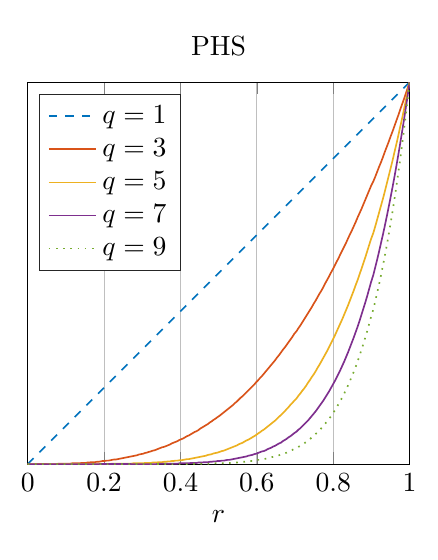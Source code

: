 % This file was created by matlab2tikz.
%
%The latest updates can be retrieved from
%  http://www.mathworks.com/matlabcentral/fileexchange/22022-matlab2tikz-matlab2tikz
%where you can also make suggestions and rate matlab2tikz.
%
\rmfamily
\definecolor{mycolor1}{rgb}{0.0,0.447,0.741}%
\definecolor{mycolor2}{rgb}{0.85,0.325,0.098}%
\definecolor{mycolor3}{rgb}{0.929,0.694,0.125}%
\definecolor{mycolor4}{rgb}{0.494,0.184,0.556}%
\definecolor{mycolor5}{rgb}{0.466,0.674,0.188}%
\definecolor{mycolor6}{rgb}{0.301,0.745,0.933}%
%
\begin{tikzpicture}[trim axis left, trim axis right, baseline]

  \begin{axis}[
  grid=major,
  %tick label style = {font=\sansmath\sffamily},
  width=0.4\textwidth,
  height=0.4\textwidth,
  at={(0\textwidth,0\textwidth)},
  scale only axis,
  unbounded coords=jump,
  xmin=0,
  xmax=1,
  ymin=0,
  ymax=1,
  xlabel={$r$},
  ytick=\empty,
  % ylabel={$\phi(r)$},
  axis background/.style={fill=white},
  %title style={font=\bfseries},
  title={PHS},
  legend pos=north west,
  legend style={legend cell align=left,align=left,draw=white!15!black}
  ]
\addplot [color=mycolor1, style=dashed,semithick]
  table[row sep=crcr]{%
0 0\\
0.005  0.005\\
0.01  0.01\\
0.015  0.015\\
0.02  0.02\\
0.025  0.025\\
0.03  0.03\\
0.035  0.035\\
0.04  0.04\\
0.045  0.045\\
0.05 0.05\\
0.055  0.055\\
0.06  0.06\\
0.065  0.065\\
0.07  0.07\\
0.075  0.075\\
0.08  0.08\\
0.085 0.085\\
0.09  0.09\\
0.095  0.095\\
0.101 0.101\\
0.106 0.106\\
0.111 0.111\\
0.116 0.116\\
0.121 0.121\\
0.126 0.126\\
0.131 0.131\\
0.136 0.136\\
0.141  0.141\\
0.146  0.146\\
0.151 0.151\\
0.156 0.156\\
0.161 0.161\\
0.166 0.166\\
0.171 0.171\\
0.176 0.176\\
0.181 0.181\\
0.186 0.186\\
0.191 0.191\\
0.196 0.196\\
0.201 0.201\\
0.206 0.206\\
0.211  0.211\\
0.216  0.216\\
0.221 0.221\\
0.226 0.226\\
0.231 0.231\\
0.236 0.236\\
0.241 0.241\\
0.246 0.246\\
0.251 0.251\\
0.256 0.256\\
0.261 0.261\\
0.266 0.266\\
0.271 0.271\\
0.276 0.276\\
0.281 0.281\\
0.286  0.286\\
0.291 0.291\\
0.296 0.296\\
0.302 0.302\\
0.307 0.307\\
0.312 0.312\\
0.317 0.317\\
0.322 0.322\\
0.327 0.327\\
0.332 0.332\\
0.337 0.337\\
0.342 0.342\\
0.347 0.347\\
0.352 0.352\\
0.357  0.357\\
0.362 0.362\\
0.367 0.367\\
0.372 0.372\\
0.377 0.377\\
0.382 0.382\\
0.387 0.387\\
0.392 0.392\\
0.397 0.397\\
0.402 0.402\\
0.407 0.407\\
0.412 0.412\\
0.417 0.417\\
0.422 0.422\\
0.427  0.427\\
0.432 0.432\\
0.437 0.437\\
0.442 0.442\\
0.447 0.447\\
0.452 0.452\\
0.457 0.457\\
0.462 0.462\\
0.467 0.467\\
0.472 0.472\\
0.477 0.477\\
0.482 0.482\\
0.487 0.487\\
0.492 0.492\\
0.497  0.497\\
0.503  0.503\\
0.508 0.508\\
0.513 0.513\\
0.518 0.518\\
0.523 0.523\\
0.528 0.528\\
0.533 0.533\\
0.538 0.538\\
0.543 0.543\\
0.548 0.548\\
0.553 0.553\\
0.558 0.558\\
0.563 0.563\\
0.568 0.568\\
0.573  0.573\\
0.578 0.578\\
0.583 0.583\\
0.588 0.588\\
0.593 0.593\\
0.598 0.598\\
0.603 0.603\\
0.608 0.608\\
0.613 0.613\\
0.618 0.618\\
0.623 0.623\\
0.628 0.628\\
0.633 0.633\\
0.638 0.638\\
0.643  0.643\\
0.648 0.648\\
0.653 0.653\\
0.658 0.658\\
0.663 0.663\\
0.668 0.668\\
0.673 0.673\\
0.678 0.678\\
0.683 0.683\\
0.688 0.688\\
0.693 0.693\\
0.698 0.698\\
0.704 0.704\\
0.709 0.709\\
0.714  0.714\\
0.719 0.719\\
0.724 0.724\\
0.729 0.729\\
0.734 0.734\\
0.739 0.739\\
0.744 0.744\\
0.749 0.749\\
0.754 0.754\\
0.759 0.759\\
0.764 0.764\\
0.769 0.769\\
0.774 0.774\\
0.779 0.779\\
0.784  0.784\\
0.789  0.789\\
0.794 0.794\\
0.799 0.799\\
0.804 0.804\\
0.809 0.809\\
0.814 0.814\\
0.819 0.819\\
0.824 0.824\\
0.829 0.829\\
0.834 0.834\\
0.839 0.839\\
0.844 0.844\\
0.849 0.849\\
0.854  0.854\\
0.859  0.859\\
0.864 0.864\\
0.869 0.869\\
0.874 0.874\\
0.879 0.879\\
0.884 0.884\\
0.889 0.889\\
0.894 0.894\\
0.899 0.899\\
0.905 0.905\\
0.91 0.91\\
0.915 0.915\\
0.92 0.92\\
0.925 0.925\\
0.93  0.93\\
0.935 0.935\\
0.94 0.94\\
0.945 0.945\\
0.95 0.95\\
0.955 0.955\\
0.96 0.96\\
0.965 0.965\\
0.97 0.97\\
0.975 0.975\\
0.98 0.98\\
0.985 0.985\\
0.99 0.99\\
0.995 0.995\\
1 1\\
};
\addlegendentry{$q=1$}

\addplot [color=mycolor2, style=semithick]
  table[row sep=crcr]{%
0 0\\
0.005  1.269e-07\\
0.01  1.015e-06\\
0.015  3.426e-06\\
0.02  8.121e-06\\
0.025  1.586e-05\\
0.03  2.741e-05\\
0.035  4.352e-05\\
0.04  6.497e-05\\
0.045  9.251e-05\\
0.05 0.0\\
0.055  0.0\\
0.06  0.0\\
0.065  0.0\\
0.07  0.0\\
0.075  0.0\\
0.08  0.001\\
0.085 0.001\\
0.09  0.001\\
0.095  0.001\\
0.101 0.001\\
0.106 0.001\\
0.111 0.001\\
0.116 0.002\\
0.121 0.002\\
0.126 0.002\\
0.131 0.002\\
0.136 0.002\\
0.141  0.003\\
0.146  0.003\\
0.151 0.003\\
0.156 0.004\\
0.161 0.004\\
0.166 0.005\\
0.171 0.005\\
0.176 0.005\\
0.181 0.006\\
0.186 0.006\\
0.191 0.007\\
0.196 0.008\\
0.201 0.008\\
0.206 0.009\\
0.211  0.009\\
0.216  0.01\\
0.221 0.011\\
0.226 0.012\\
0.231 0.012\\
0.236 0.013\\
0.241 0.014\\
0.246 0.015\\
0.251 0.016\\
0.256 0.017\\
0.261 0.018\\
0.266 0.019\\
0.271 0.02\\
0.276 0.021\\
0.281 0.022\\
0.286  0.023\\
0.291 0.025\\
0.296 0.026\\
0.302 0.027\\
0.307 0.029\\
0.312 0.03\\
0.317 0.032\\
0.322 0.033\\
0.327 0.035\\
0.332 0.036\\
0.337 0.038\\
0.342 0.04\\
0.347 0.042\\
0.352 0.044\\
0.357  0.045\\
0.362 0.047\\
0.367 0.049\\
0.372 0.051\\
0.377 0.054\\
0.382 0.056\\
0.387 0.058\\
0.392 0.06\\
0.397 0.063\\
0.402 0.065\\
0.407 0.067\\
0.412 0.07\\
0.417 0.073\\
0.422 0.075\\
0.427  0.078\\
0.432 0.081\\
0.437 0.084\\
0.442 0.086\\
0.447 0.089\\
0.452 0.093\\
0.457 0.096\\
0.462 0.099\\
0.467 0.102\\
0.472 0.105\\
0.477 0.109\\
0.482 0.112\\
0.487 0.116\\
0.492 0.119\\
0.497  0.123\\
0.503  0.127\\
0.508 0.131\\
0.513 0.135\\
0.518 0.139\\
0.523 0.143\\
0.528 0.147\\
0.533 0.151\\
0.538 0.155\\
0.543 0.16\\
0.548 0.164\\
0.553 0.169\\
0.558 0.174\\
0.563 0.178\\
0.568 0.183\\
0.573  0.188\\
0.578 0.193\\
0.583 0.198\\
0.588 0.203\\
0.593 0.208\\
0.598 0.214\\
0.603 0.219\\
0.608 0.225\\
0.613 0.23\\
0.618 0.236\\
0.623 0.242\\
0.628 0.248\\
0.633 0.254\\
0.638 0.26\\
0.643  0.266\\
0.648 0.272\\
0.653 0.279\\
0.658 0.285\\
0.663 0.292\\
0.668 0.299\\
0.673 0.305\\
0.678 0.312\\
0.683 0.319\\
0.688 0.326\\
0.693 0.333\\
0.698 0.341\\
0.704 0.348\\
0.709 0.356\\
0.714  0.363\\
0.719 0.371\\
0.724 0.379\\
0.729 0.387\\
0.734 0.395\\
0.739 0.403\\
0.744 0.411\\
0.749 0.42\\
0.754 0.428\\
0.759 0.437\\
0.764 0.446\\
0.769 0.454\\
0.774 0.463\\
0.779 0.473\\
0.784  0.482\\
0.789  0.491\\
0.794 0.501\\
0.799 0.51\\
0.804 0.52\\
0.809 0.53\\
0.814 0.539\\
0.819 0.55\\
0.824 0.56\\
0.829 0.57\\
0.834 0.58\\
0.839 0.591\\
0.844 0.602\\
0.849 0.612\\
0.854  0.623\\
0.859  0.634\\
0.864 0.646\\
0.869 0.657\\
0.874 0.668\\
0.879 0.68\\
0.884 0.692\\
0.889 0.704\\
0.894 0.716\\
0.899 0.728\\
0.905 0.74\\
0.91 0.752\\
0.915 0.765\\
0.92 0.778\\
0.925 0.79\\
0.93  0.803\\
0.935 0.817\\
0.94 0.83\\
0.945 0.843\\
0.95 0.857\\
0.955 0.87\\
0.96 0.884\\
0.965 0.898\\
0.97 0.912\\
0.975 0.927\\
0.98 0.941\\
0.985 0.955\\
0.99 0.97\\
0.995 0.985\\
1 1\\
};
\addlegendentry{$q=3$}

\addplot [color=mycolor3, style=semithick]
  table[row sep=crcr]{%
0 0\\
0.005  3.204e-12\\
0.01  1.025e-10\\
0.015  7.786e-10\\
0.02  3.281e-09\\
0.025  1.001e-08\\
0.03  2.492e-08\\
0.035  5.385e-08\\
0.04  1.05e-07\\
0.045  1.892e-07\\
0.05 3.204e-07\\
0.055  5.161e-07\\
0.06  7.973e-07\\
0.065  1.19e-06\\
0.07  1.723e-06\\
0.075  2.433e-06\\
0.08  3.36e-06\\
0.085 4.55e-06\\
0.09  6.055e-06\\
0.095  7.934e-06\\
0.101 1.025e-05\\
0.106 1.309e-05\\
0.111 1.651e-05\\
0.116 2.062e-05\\
0.121 2.551e-05\\
0.126 3.129e-05\\
0.131 3.807e-05\\
0.136 4.598e-05\\
0.141  5.515e-05\\
0.146  6.572e-05\\
0.151 7.786e-05\\
0.156 9.174e-05\\
0.161 0.0\\
0.166 0.0\\
0.171 0.0\\
0.176 0.0\\
0.181 0.0\\
0.186 0.0\\
0.191 0.0\\
0.196 0.0\\
0.201 0.0\\
0.206 0.0\\
0.211  0.0\\
0.216  0.0\\
0.221 0.001\\
0.226 0.001\\
0.231 0.001\\
0.236 0.001\\
0.241 0.001\\
0.246 0.001\\
0.251 0.001\\
0.256 0.001\\
0.261 0.001\\
0.266 0.001\\
0.271 0.001\\
0.276 0.002\\
0.281 0.002\\
0.286  0.002\\
0.291 0.002\\
0.296 0.002\\
0.302 0.002\\
0.307 0.003\\
0.312 0.003\\
0.317 0.003\\
0.322 0.003\\
0.327 0.004\\
0.332 0.004\\
0.337 0.004\\
0.342 0.005\\
0.347 0.005\\
0.352 0.005\\
0.357  0.006\\
0.362 0.006\\
0.367 0.007\\
0.372 0.007\\
0.377 0.008\\
0.382 0.008\\
0.387 0.009\\
0.392 0.009\\
0.397 0.01\\
0.402 0.01\\
0.407 0.011\\
0.412 0.012\\
0.417 0.013\\
0.422 0.013\\
0.427  0.014\\
0.432 0.015\\
0.437 0.016\\
0.442 0.017\\
0.447 0.018\\
0.452 0.019\\
0.457 0.02\\
0.462 0.021\\
0.467 0.022\\
0.472 0.024\\
0.477 0.025\\
0.482 0.026\\
0.487 0.028\\
0.492 0.029\\
0.497  0.03\\
0.503  0.032\\
0.508 0.034\\
0.513 0.035\\
0.518 0.037\\
0.523 0.039\\
0.528 0.041\\
0.533 0.043\\
0.538 0.045\\
0.543 0.047\\
0.548 0.049\\
0.553 0.052\\
0.558 0.054\\
0.563 0.056\\
0.568 0.059\\
0.573  0.062\\
0.578 0.064\\
0.583 0.067\\
0.588 0.07\\
0.593 0.073\\
0.598 0.076\\
0.603 0.08\\
0.608 0.083\\
0.613 0.087\\
0.618 0.09\\
0.623 0.094\\
0.628 0.098\\
0.633 0.102\\
0.638 0.106\\
0.643  0.11\\
0.648 0.114\\
0.653 0.119\\
0.658 0.124\\
0.663 0.128\\
0.668 0.133\\
0.673 0.138\\
0.678 0.144\\
0.683 0.149\\
0.688 0.155\\
0.693 0.16\\
0.698 0.166\\
0.704 0.172\\
0.709 0.179\\
0.714  0.185\\
0.719 0.192\\
0.724 0.198\\
0.729 0.205\\
0.734 0.213\\
0.739 0.22\\
0.744 0.228\\
0.749 0.235\\
0.754 0.243\\
0.759 0.252\\
0.764 0.26\\
0.769 0.269\\
0.774 0.278\\
0.779 0.287\\
0.784  0.296\\
0.789  0.306\\
0.794 0.316\\
0.799 0.326\\
0.804 0.336\\
0.809 0.347\\
0.814 0.358\\
0.819 0.369\\
0.824 0.38\\
0.829 0.392\\
0.834 0.404\\
0.839 0.416\\
0.844 0.429\\
0.849 0.442\\
0.854  0.455\\
0.859  0.469\\
0.864 0.482\\
0.869 0.497\\
0.874 0.511\\
0.879 0.526\\
0.884 0.541\\
0.889 0.557\\
0.894 0.573\\
0.899 0.589\\
0.905 0.605\\
0.91 0.622\\
0.915 0.64\\
0.92 0.658\\
0.925 0.676\\
0.93  0.694\\
0.935 0.713\\
0.94 0.733\\
0.945 0.753\\
0.95 0.773\\
0.955 0.793\\
0.96 0.815\\
0.965 0.836\\
0.97 0.858\\
0.975 0.881\\
0.98 0.903\\
0.985 0.927\\
0.99 0.951\\
0.995 0.975\\
1 1\\
};
\addlegendentry{$q=5$}

\addplot [color=mycolor4, style=semithick]
  table[row sep=crcr]{%
0 0\\
0.005  8.091e-17\\
0.01  1.036e-14\\
0.015  1.77e-13\\
0.02  1.326e-12\\
0.025  6.321e-12\\
0.03  2.265e-11\\
0.035  6.664e-11\\
0.04  1.697e-10\\
0.045  3.87e-10\\
0.05 8.091e-10\\
0.055  1.577e-09\\
0.06  2.899e-09\\
0.065  5.077e-09\\
0.07  8.53e-09\\
0.075  1.383e-08\\
0.08  2.172e-08\\
0.085 3.32e-08\\
0.09  4.954e-08\\
0.095  7.233e-08\\
0.101 1.036e-07\\
0.106 1.457e-07\\
0.111 2.018e-07\\
0.116 2.755e-07\\
0.121 3.711e-07\\
0.126 4.939e-07\\
0.131 6.499e-07\\
0.136 8.464e-07\\
0.141  1.092e-06\\
0.146  1.396e-06\\
0.151 1.77e-06\\
0.156 2.226e-06\\
0.161 2.78e-06\\
0.166 3.448e-06\\
0.171 4.25e-06\\
0.176 5.206e-06\\
0.181 6.341e-06\\
0.186 7.681e-06\\
0.191 9.258e-06\\
0.196 1.11e-05\\
0.201 1.326e-05\\
0.206 1.576e-05\\
0.211  1.865e-05\\
0.216  2.199e-05\\
0.221 2.583e-05\\
0.226 3.024e-05\\
0.231 3.526e-05\\
0.236 4.099e-05\\
0.241 4.75e-05\\
0.246 5.488e-05\\
0.251 6.321e-05\\
0.256 7.261e-05\\
0.261 8.319e-05\\
0.266 9.505e-05\\
0.271 0.0\\
0.276 0.0\\
0.281 0.0\\
0.286  0.0\\
0.291 0.0\\
0.296 0.0\\
0.302 0.0\\
0.307 0.0\\
0.312 0.0\\
0.317 0.0\\
0.322 0.0\\
0.327 0.0\\
0.332 0.0\\
0.337 0.0\\
0.342 0.001\\
0.347 0.001\\
0.352 0.001\\
0.357  0.001\\
0.362 0.001\\
0.367 0.001\\
0.372 0.001\\
0.377 0.001\\
0.382 0.001\\
0.387 0.001\\
0.392 0.001\\
0.397 0.002\\
0.402 0.002\\
0.407 0.002\\
0.412 0.002\\
0.417 0.002\\
0.422 0.002\\
0.427  0.003\\
0.432 0.003\\
0.437 0.003\\
0.442 0.003\\
0.447 0.004\\
0.452 0.004\\
0.457 0.004\\
0.462 0.005\\
0.467 0.005\\
0.472 0.005\\
0.477 0.006\\
0.482 0.006\\
0.487 0.007\\
0.492 0.007\\
0.497  0.008\\
0.503  0.008\\
0.508 0.009\\
0.513 0.009\\
0.518 0.01\\
0.523 0.011\\
0.528 0.011\\
0.533 0.012\\
0.538 0.013\\
0.543 0.014\\
0.548 0.015\\
0.553 0.016\\
0.558 0.017\\
0.563 0.018\\
0.568 0.019\\
0.573  0.02\\
0.578 0.022\\
0.583 0.023\\
0.588 0.024\\
0.593 0.026\\
0.598 0.027\\
0.603 0.029\\
0.608 0.031\\
0.613 0.033\\
0.618 0.034\\
0.623 0.036\\
0.628 0.039\\
0.633 0.041\\
0.638 0.043\\
0.643  0.046\\
0.648 0.048\\
0.653 0.051\\
0.658 0.054\\
0.663 0.056\\
0.668 0.06\\
0.673 0.063\\
0.678 0.066\\
0.683 0.07\\
0.688 0.073\\
0.693 0.077\\
0.698 0.081\\
0.704 0.085\\
0.709 0.09\\
0.714  0.094\\
0.719 0.099\\
0.724 0.104\\
0.729 0.109\\
0.734 0.114\\
0.739 0.12\\
0.744 0.126\\
0.749 0.132\\
0.754 0.138\\
0.759 0.145\\
0.764 0.152\\
0.769 0.159\\
0.774 0.166\\
0.779 0.174\\
0.784  0.182\\
0.789  0.19\\
0.794 0.199\\
0.799 0.208\\
0.804 0.217\\
0.809 0.227\\
0.814 0.237\\
0.819 0.247\\
0.824 0.258\\
0.829 0.269\\
0.834 0.281\\
0.839 0.293\\
0.844 0.306\\
0.849 0.319\\
0.854  0.332\\
0.859  0.346\\
0.864 0.36\\
0.869 0.375\\
0.874 0.391\\
0.879 0.407\\
0.884 0.423\\
0.889 0.44\\
0.894 0.458\\
0.899 0.476\\
0.905 0.495\\
0.91 0.515\\
0.915 0.535\\
0.92 0.556\\
0.925 0.578\\
0.93  0.6\\
0.935 0.623\\
0.94 0.647\\
0.945 0.672\\
0.95 0.697\\
0.955 0.723\\
0.96 0.75\\
0.965 0.778\\
0.97 0.807\\
0.975 0.837\\
0.98 0.868\\
0.985 0.899\\
0.99 0.932\\
0.995 0.965\\
1 1\\
};
\addlegendentry{$q=7$}

\addplot [color=mycolor5, style=dotted,semithick]
  table[row sep=crcr]{%
0 0\\
0.005  2.043e-21\\
0.01  1.046e-18\\
0.015  4.022e-17\\
0.02  5.356e-16\\
0.025  3.991e-15\\
0.03  2.059e-14\\
0.035  8.245e-14\\
0.04  2.742e-13\\
0.045  7.916e-13\\
0.05 2.043e-12\\
0.055  4.818e-12\\
0.06  1.054e-11\\
0.065  2.167e-11\\
0.07  4.222e-11\\
0.075  7.855e-11\\
0.08  1.404e-10\\
0.085 2.423e-10\\
0.09  4.053e-10\\
0.095  6.593e-10\\
0.101 1.046e-09\\
0.106 1.623e-09\\
0.111 2.467e-09\\
0.116 3.68e-09\\
0.121 5.398e-09\\
0.126 7.794e-09\\
0.131 1.109e-08\\
0.136 1.558e-08\\
0.141  2.161e-08\\
0.146  2.964e-08\\
0.151 4.022e-08\\
0.156 5.402e-08\\
0.161 7.189e-08\\
0.166 9.483e-08\\
0.171 1.241e-07\\
0.176 1.61e-07\\
0.181 2.075e-07\\
0.186 2.655e-07\\
0.191 3.376e-07\\
0.196 4.265e-07\\
0.201 5.356e-07\\
0.206 6.689e-07\\
0.211  8.309e-07\\
0.216  1.027e-06\\
0.221 1.263e-06\\
0.226 1.546e-06\\
0.231 1.884e-06\\
0.236 2.287e-06\\
0.241 2.764e-06\\
0.246 3.327e-06\\
0.251 3.991e-06\\
0.256 4.769e-06\\
0.261 5.68e-06\\
0.266 6.742e-06\\
0.271 7.977e-06\\
0.276 9.41e-06\\
0.281 1.107e-05\\
0.286  1.298e-05\\
0.291 1.518e-05\\
0.296 1.77e-05\\
0.302 2.059e-05\\
0.307 2.389e-05\\
0.312 2.766e-05\\
0.317 3.194e-05\\
0.322 3.681e-05\\
0.327 4.232e-05\\
0.332 4.855e-05\\
0.337 5.559e-05\\
0.342 6.352e-05\\
0.347 7.244e-05\\
0.352 8.245e-05\\
0.357  9.368e-05\\
0.362 0.0\\
0.367 0.0\\
0.372 0.0\\
0.377 0.0\\
0.382 0.0\\
0.387 0.0\\
0.392 0.0\\
0.397 0.0\\
0.402 0.0\\
0.407 0.0\\
0.412 0.0\\
0.417 0.0\\
0.422 0.0\\
0.427  0.0\\
0.432 0.001\\
0.437 0.001\\
0.442 0.001\\
0.447 0.001\\
0.452 0.001\\
0.457 0.001\\
0.462 0.001\\
0.467 0.001\\
0.472 0.001\\
0.477 0.001\\
0.482 0.001\\
0.487 0.002\\
0.492 0.002\\
0.497  0.002\\
0.503  0.002\\
0.508 0.002\\
0.513 0.002\\
0.518 0.003\\
0.523 0.003\\
0.528 0.003\\
0.533 0.003\\
0.538 0.004\\
0.543 0.004\\
0.548 0.004\\
0.553 0.005\\
0.558 0.005\\
0.563 0.006\\
0.568 0.006\\
0.573  0.007\\
0.578 0.007\\
0.583 0.008\\
0.588 0.008\\
0.593 0.009\\
0.598 0.01\\
0.603 0.011\\
0.608 0.011\\
0.613 0.012\\
0.618 0.013\\
0.623 0.014\\
0.628 0.015\\
0.633 0.016\\
0.638 0.018\\
0.643  0.019\\
0.648 0.02\\
0.653 0.022\\
0.658 0.023\\
0.663 0.025\\
0.668 0.027\\
0.673 0.028\\
0.678 0.03\\
0.683 0.033\\
0.688 0.035\\
0.693 0.037\\
0.698 0.04\\
0.704 0.042\\
0.709 0.045\\
0.714  0.048\\
0.719 0.051\\
0.724 0.054\\
0.729 0.058\\
0.734 0.062\\
0.739 0.065\\
0.744 0.07\\
0.749 0.074\\
0.754 0.079\\
0.759 0.083\\
0.764 0.088\\
0.769 0.094\\
0.774 0.1\\
0.779 0.106\\
0.784  0.112\\
0.789  0.118\\
0.794 0.125\\
0.799 0.133\\
0.804 0.14\\
0.809 0.149\\
0.814 0.157\\
0.819 0.166\\
0.824 0.175\\
0.829 0.185\\
0.834 0.196\\
0.839 0.206\\
0.844 0.218\\
0.849 0.23\\
0.854  0.242\\
0.859  0.255\\
0.864 0.269\\
0.869 0.284\\
0.874 0.299\\
0.879 0.315\\
0.884 0.331\\
0.889 0.348\\
0.894 0.367\\
0.899 0.385\\
0.905 0.405\\
0.91 0.426\\
0.915 0.448\\
0.92 0.47\\
0.925 0.494\\
0.93  0.519\\
0.935 0.544\\
0.94 0.571\\
0.945 0.599\\
0.95 0.629\\
0.955 0.659\\
0.96 0.691\\
0.965 0.724\\
0.97 0.759\\
0.975 0.795\\
0.98 0.833\\
0.985 0.872\\
0.99 0.913\\
0.995 0.956\\
1 1\\
};
\addlegendentry{$q=9$}
\end{axis}
\end{tikzpicture}%
